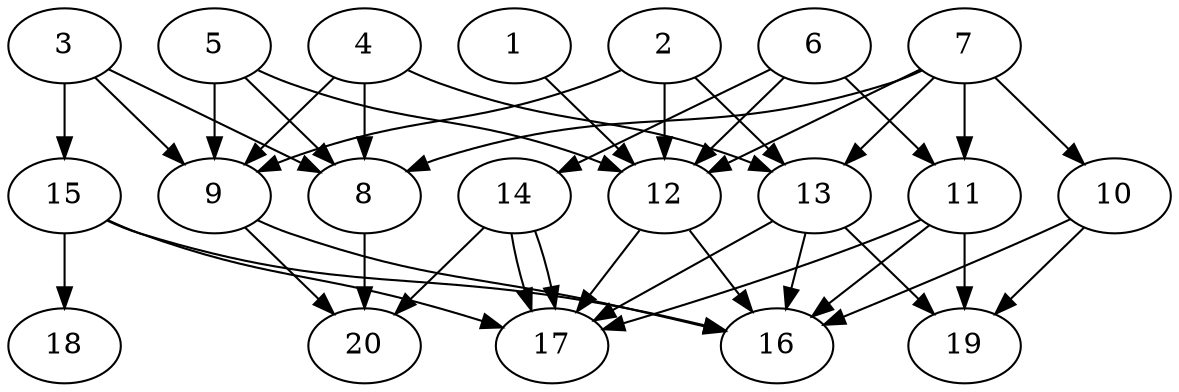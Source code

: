 // DAG automatically generated by daggen at Tue Jul 23 14:33:40 2019
// ./daggen --dot -n 20 --ccr 0.3 --fat 0.6 --regular 0.5 --density 0.8 --mindata 5242880 --maxdata 52428800 
digraph G {
  1 [size="141765973", alpha="0.14", expect_size="42529792"] 
  1 -> 12 [size ="42529792"]
  2 [size="52585813", alpha="0.06", expect_size="15775744"] 
  2 -> 9 [size ="15775744"]
  2 -> 12 [size ="15775744"]
  2 -> 13 [size ="15775744"]
  3 [size="129041067", alpha="0.10", expect_size="38712320"] 
  3 -> 8 [size ="38712320"]
  3 -> 9 [size ="38712320"]
  3 -> 15 [size ="38712320"]
  4 [size="115691520", alpha="0.04", expect_size="34707456"] 
  4 -> 8 [size ="34707456"]
  4 -> 9 [size ="34707456"]
  4 -> 13 [size ="34707456"]
  5 [size="165758293", alpha="0.09", expect_size="49727488"] 
  5 -> 8 [size ="49727488"]
  5 -> 9 [size ="49727488"]
  5 -> 12 [size ="49727488"]
  6 [size="169697280", alpha="0.01", expect_size="50909184"] 
  6 -> 11 [size ="50909184"]
  6 -> 12 [size ="50909184"]
  6 -> 14 [size ="50909184"]
  7 [size="132601173", alpha="0.06", expect_size="39780352"] 
  7 -> 8 [size ="39780352"]
  7 -> 10 [size ="39780352"]
  7 -> 11 [size ="39780352"]
  7 -> 12 [size ="39780352"]
  7 -> 13 [size ="39780352"]
  8 [size="127054507", alpha="0.14", expect_size="38116352"] 
  8 -> 20 [size ="38116352"]
  9 [size="32962560", alpha="0.08", expect_size="9888768"] 
  9 -> 16 [size ="9888768"]
  9 -> 20 [size ="9888768"]
  10 [size="83968000", alpha="0.06", expect_size="25190400"] 
  10 -> 16 [size ="25190400"]
  10 -> 19 [size ="25190400"]
  11 [size="168785920", alpha="0.02", expect_size="50635776"] 
  11 -> 16 [size ="50635776"]
  11 -> 17 [size ="50635776"]
  11 -> 19 [size ="50635776"]
  12 [size="123043840", alpha="0.01", expect_size="36913152"] 
  12 -> 16 [size ="36913152"]
  12 -> 17 [size ="36913152"]
  13 [size="168192000", alpha="0.09", expect_size="50457600"] 
  13 -> 16 [size ="50457600"]
  13 -> 17 [size ="50457600"]
  13 -> 19 [size ="50457600"]
  14 [size="86562133", alpha="0.12", expect_size="25968640"] 
  14 -> 17 [size ="25968640"]
  14 -> 17 [size ="25968640"]
  14 -> 20 [size ="25968640"]
  15 [size="119630507", alpha="0.04", expect_size="35889152"] 
  15 -> 16 [size ="35889152"]
  15 -> 17 [size ="35889152"]
  15 -> 18 [size ="35889152"]
  16 [size="31491413", alpha="0.11", expect_size="9447424"] 
  17 [size="41065813", alpha="0.05", expect_size="12319744"] 
  18 [size="92071253", alpha="0.09", expect_size="27621376"] 
  19 [size="46533973", alpha="0.05", expect_size="13960192"] 
  20 [size="111025493", alpha="0.15", expect_size="33307648"] 
}
